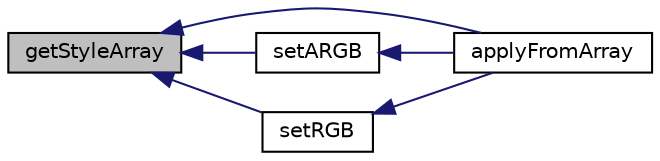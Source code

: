 digraph "getStyleArray"
{
  edge [fontname="Helvetica",fontsize="10",labelfontname="Helvetica",labelfontsize="10"];
  node [fontname="Helvetica",fontsize="10",shape=record];
  rankdir="LR";
  Node35 [label="getStyleArray",height=0.2,width=0.4,color="black", fillcolor="grey75", style="filled", fontcolor="black"];
  Node35 -> Node36 [dir="back",color="midnightblue",fontsize="10",style="solid",fontname="Helvetica"];
  Node36 [label="applyFromArray",height=0.2,width=0.4,color="black", fillcolor="white", style="filled",URL="$class_p_h_p_excel___style___color.html#adf38c8e6ab006ca15f50964882386acf"];
  Node35 -> Node37 [dir="back",color="midnightblue",fontsize="10",style="solid",fontname="Helvetica"];
  Node37 [label="setARGB",height=0.2,width=0.4,color="black", fillcolor="white", style="filled",URL="$class_p_h_p_excel___style___color.html#ac2bc3c2a3518cd30e4fce62b735dceba"];
  Node37 -> Node36 [dir="back",color="midnightblue",fontsize="10",style="solid",fontname="Helvetica"];
  Node35 -> Node38 [dir="back",color="midnightblue",fontsize="10",style="solid",fontname="Helvetica"];
  Node38 [label="setRGB",height=0.2,width=0.4,color="black", fillcolor="white", style="filled",URL="$class_p_h_p_excel___style___color.html#a4a872b4d45edfa66000f80a48f212f4e"];
  Node38 -> Node36 [dir="back",color="midnightblue",fontsize="10",style="solid",fontname="Helvetica"];
}
